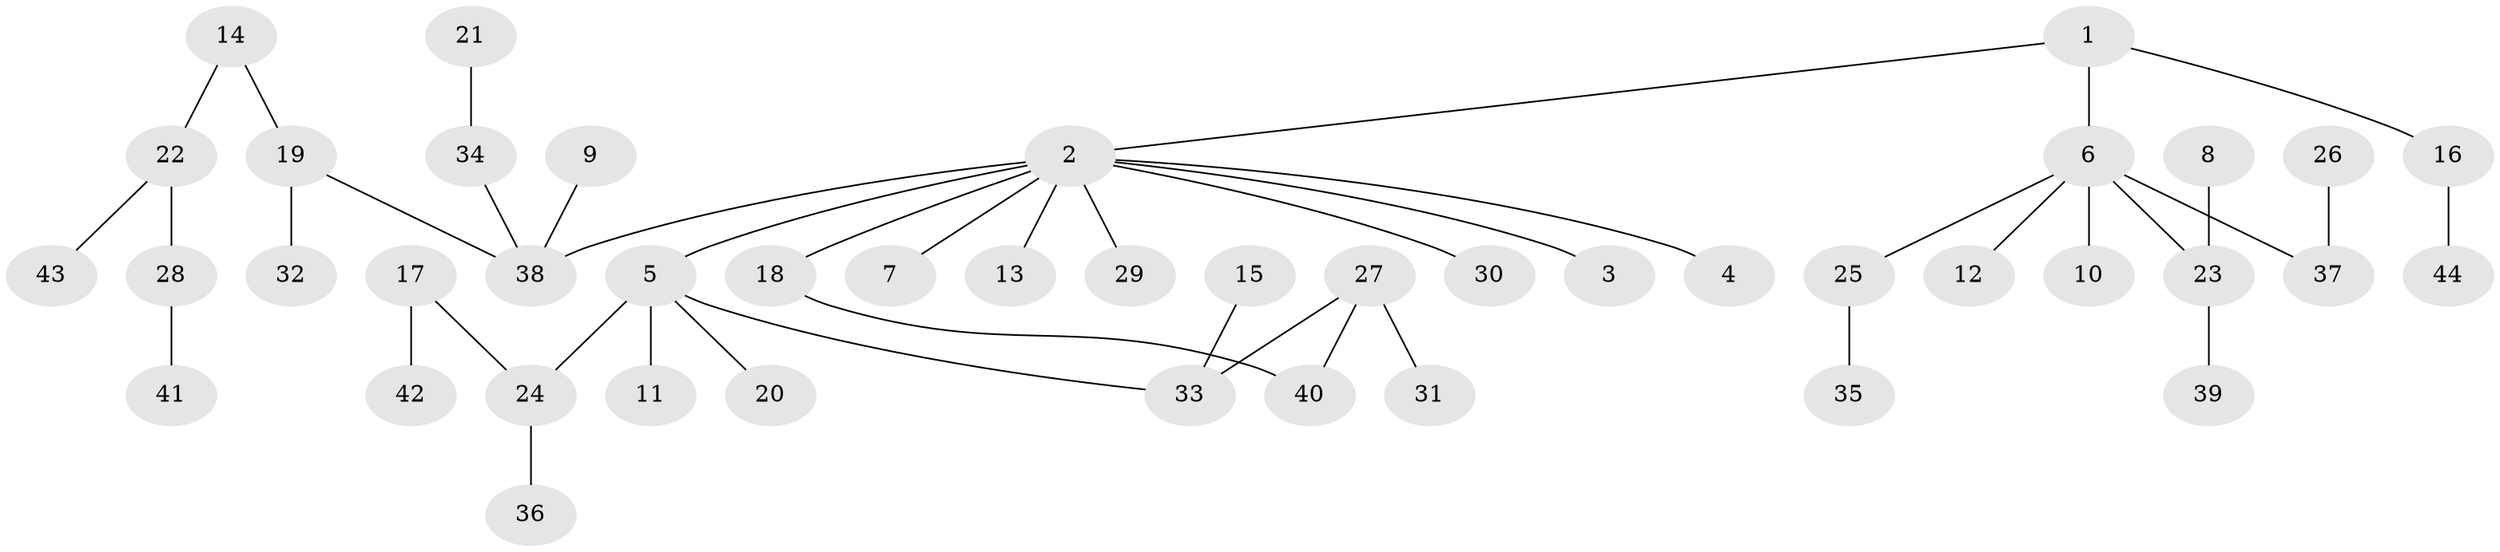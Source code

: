 // original degree distribution, {4: 0.06896551724137931, 3: 0.13793103448275862, 8: 0.011494252873563218, 5: 0.022988505747126436, 2: 0.28735632183908044, 1: 0.45977011494252873, 6: 0.011494252873563218}
// Generated by graph-tools (version 1.1) at 2025/49/03/09/25 03:49:24]
// undirected, 44 vertices, 44 edges
graph export_dot {
graph [start="1"]
  node [color=gray90,style=filled];
  1;
  2;
  3;
  4;
  5;
  6;
  7;
  8;
  9;
  10;
  11;
  12;
  13;
  14;
  15;
  16;
  17;
  18;
  19;
  20;
  21;
  22;
  23;
  24;
  25;
  26;
  27;
  28;
  29;
  30;
  31;
  32;
  33;
  34;
  35;
  36;
  37;
  38;
  39;
  40;
  41;
  42;
  43;
  44;
  1 -- 2 [weight=1.0];
  1 -- 6 [weight=1.0];
  1 -- 16 [weight=1.0];
  2 -- 3 [weight=1.0];
  2 -- 4 [weight=1.0];
  2 -- 5 [weight=1.0];
  2 -- 7 [weight=1.0];
  2 -- 13 [weight=1.0];
  2 -- 18 [weight=1.0];
  2 -- 29 [weight=1.0];
  2 -- 30 [weight=1.0];
  2 -- 38 [weight=1.0];
  5 -- 11 [weight=1.0];
  5 -- 20 [weight=1.0];
  5 -- 24 [weight=1.0];
  5 -- 33 [weight=1.0];
  6 -- 10 [weight=1.0];
  6 -- 12 [weight=1.0];
  6 -- 23 [weight=1.0];
  6 -- 25 [weight=1.0];
  6 -- 37 [weight=1.0];
  8 -- 23 [weight=1.0];
  9 -- 38 [weight=1.0];
  14 -- 19 [weight=1.0];
  14 -- 22 [weight=1.0];
  15 -- 33 [weight=1.0];
  16 -- 44 [weight=1.0];
  17 -- 24 [weight=1.0];
  17 -- 42 [weight=1.0];
  18 -- 40 [weight=1.0];
  19 -- 32 [weight=1.0];
  19 -- 38 [weight=1.0];
  21 -- 34 [weight=1.0];
  22 -- 28 [weight=1.0];
  22 -- 43 [weight=1.0];
  23 -- 39 [weight=1.0];
  24 -- 36 [weight=1.0];
  25 -- 35 [weight=1.0];
  26 -- 37 [weight=1.0];
  27 -- 31 [weight=1.0];
  27 -- 33 [weight=1.0];
  27 -- 40 [weight=1.0];
  28 -- 41 [weight=1.0];
  34 -- 38 [weight=1.0];
}
